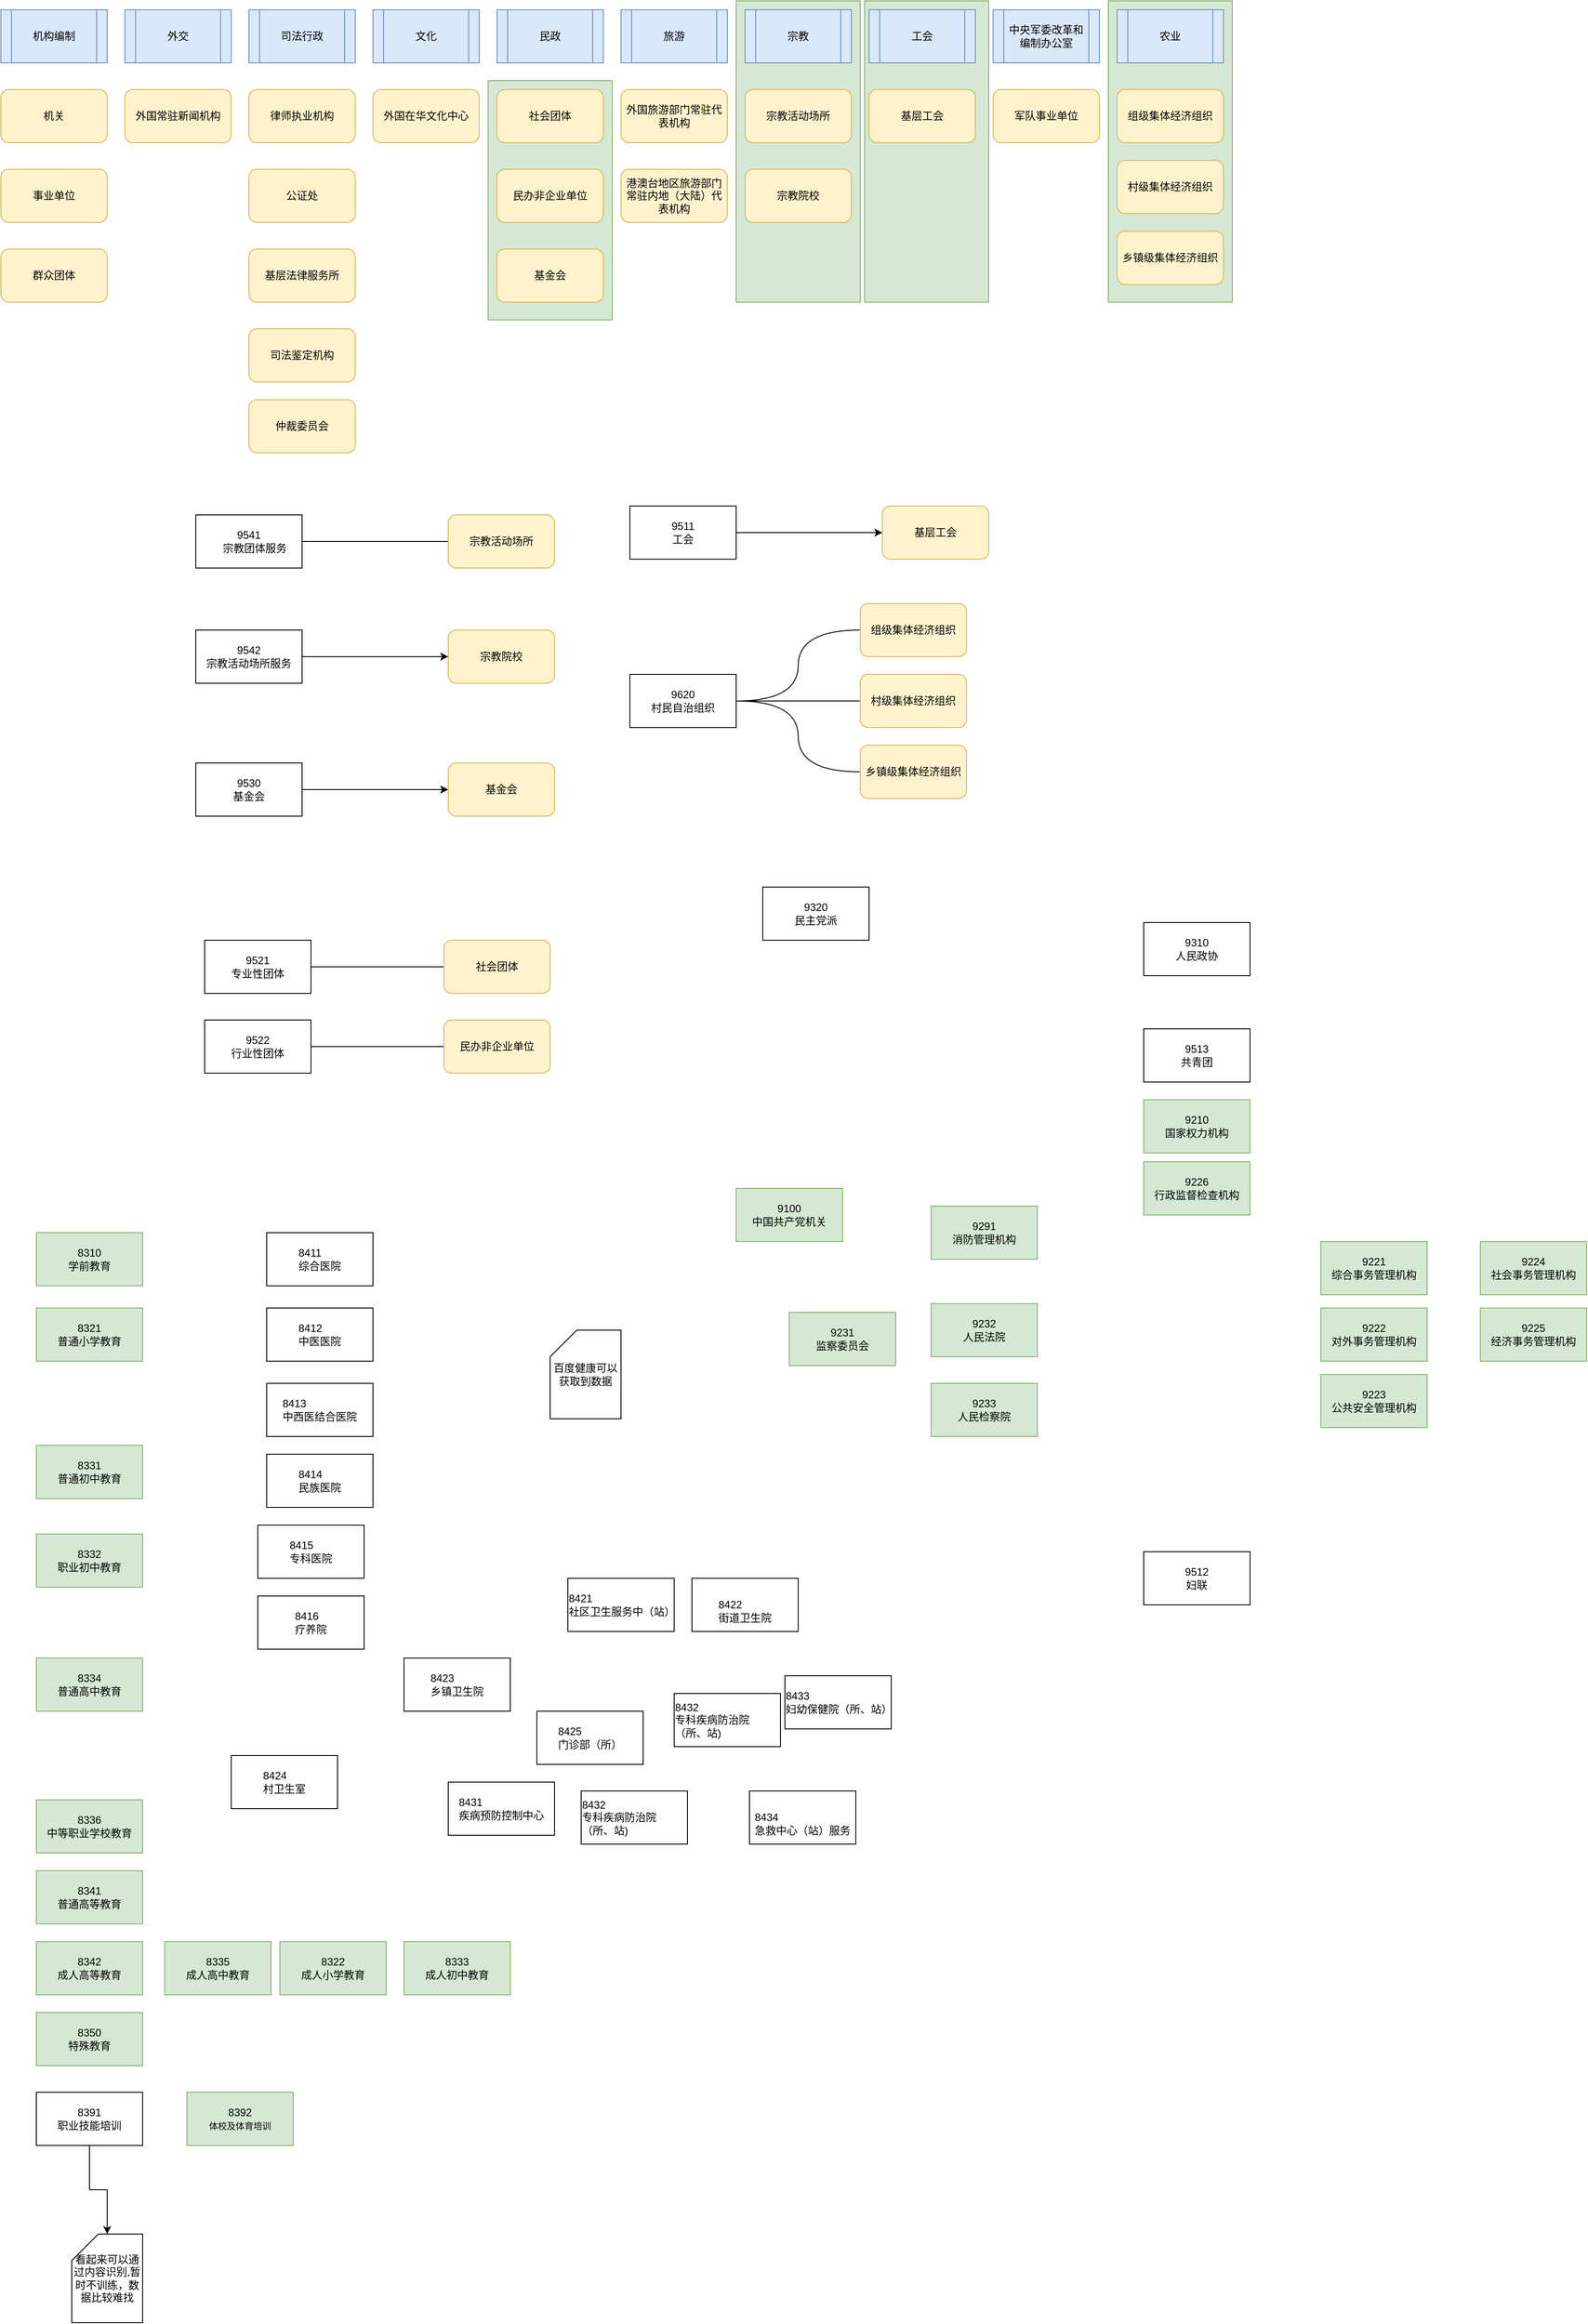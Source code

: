<mxfile version="24.3.1" type="github">
  <diagram name="第 1 页" id="TCEkxnXiP60emrn67t6N">
    <mxGraphModel dx="1735" dy="1102" grid="1" gridSize="10" guides="1" tooltips="1" connect="1" arrows="1" fold="1" page="1" pageScale="1" pageWidth="1169" pageHeight="827" math="0" shadow="0">
      <root>
        <mxCell id="0" />
        <mxCell id="1" parent="0" />
        <mxCell id="sb7wllfDJqSQQXLiak6v-65" value="" style="rounded=0;whiteSpace=wrap;html=1;fillColor=#d5e8d4;strokeColor=#82b366;" parent="1" vertex="1">
          <mxGeometry x="560" y="90" width="140" height="270" as="geometry" />
        </mxCell>
        <mxCell id="sb7wllfDJqSQQXLiak6v-57" value="" style="rounded=0;whiteSpace=wrap;html=1;fillColor=#d5e8d4;strokeColor=#82b366;" parent="1" vertex="1">
          <mxGeometry x="1260" width="140" height="340" as="geometry" />
        </mxCell>
        <mxCell id="sb7wllfDJqSQQXLiak6v-47" value="" style="rounded=0;whiteSpace=wrap;html=1;fillColor=#d5e8d4;strokeColor=#82b366;" parent="1" vertex="1">
          <mxGeometry x="985" width="140" height="340" as="geometry" />
        </mxCell>
        <mxCell id="sb7wllfDJqSQQXLiak6v-41" value="" style="rounded=0;whiteSpace=wrap;html=1;fillColor=#d5e8d4;strokeColor=#82b366;" parent="1" vertex="1">
          <mxGeometry x="840" width="140" height="340" as="geometry" />
        </mxCell>
        <mxCell id="sb7wllfDJqSQQXLiak6v-42" style="edgeStyle=orthogonalEdgeStyle;rounded=0;orthogonalLoop=1;jettySize=auto;html=1;exitX=1;exitY=0.5;exitDx=0;exitDy=0;endArrow=none;endFill=0;" parent="1" source="sb7wllfDJqSQQXLiak6v-3" target="sb7wllfDJqSQQXLiak6v-5" edge="1">
          <mxGeometry relative="1" as="geometry" />
        </mxCell>
        <mxCell id="sb7wllfDJqSQQXLiak6v-3" value="&lt;div&gt;&lt;br&gt;&lt;/div&gt;&lt;div&gt;9541&lt;/div&gt;&lt;div&gt;&amp;nbsp; &amp;nbsp; 宗教团体服务&lt;/div&gt;&lt;div&gt;&lt;br&gt;&lt;/div&gt;" style="rounded=0;whiteSpace=wrap;html=1;" parent="1" vertex="1">
          <mxGeometry x="230" y="580" width="120" height="60" as="geometry" />
        </mxCell>
        <mxCell id="sb7wllfDJqSQQXLiak6v-43" style="edgeStyle=orthogonalEdgeStyle;rounded=0;orthogonalLoop=1;jettySize=auto;html=1;exitX=1;exitY=0.5;exitDx=0;exitDy=0;" parent="1" source="sb7wllfDJqSQQXLiak6v-4" target="sb7wllfDJqSQQXLiak6v-6" edge="1">
          <mxGeometry relative="1" as="geometry" />
        </mxCell>
        <mxCell id="sb7wllfDJqSQQXLiak6v-4" value="&lt;div&gt;9542&lt;/div&gt;宗教活动场所服务" style="rounded=0;whiteSpace=wrap;html=1;" parent="1" vertex="1">
          <mxGeometry x="230" y="710" width="120" height="60" as="geometry" />
        </mxCell>
        <mxCell id="sb7wllfDJqSQQXLiak6v-5" value="宗教活动场所" style="rounded=1;whiteSpace=wrap;html=1;fillColor=#fff2cc;strokeColor=#d6b656;" parent="1" vertex="1">
          <mxGeometry x="515" y="580" width="120" height="60" as="geometry" />
        </mxCell>
        <mxCell id="sb7wllfDJqSQQXLiak6v-6" value="宗教院校" style="rounded=1;whiteSpace=wrap;html=1;fillColor=#fff2cc;strokeColor=#d6b656;" parent="1" vertex="1">
          <mxGeometry x="515" y="710" width="120" height="60" as="geometry" />
        </mxCell>
        <mxCell id="sb7wllfDJqSQQXLiak6v-7" value="机构编制" style="shape=process;whiteSpace=wrap;html=1;backgroundOutline=1;fillColor=#dae8fc;strokeColor=#6c8ebf;" parent="1" vertex="1">
          <mxGeometry x="10" y="10" width="120" height="60" as="geometry" />
        </mxCell>
        <mxCell id="sb7wllfDJqSQQXLiak6v-8" value="机关" style="rounded=1;whiteSpace=wrap;html=1;fillColor=#fff2cc;strokeColor=#d6b656;" parent="1" vertex="1">
          <mxGeometry x="10" y="100" width="120" height="60" as="geometry" />
        </mxCell>
        <mxCell id="sb7wllfDJqSQQXLiak6v-9" value="事业单位" style="rounded=1;whiteSpace=wrap;html=1;fillColor=#fff2cc;strokeColor=#d6b656;" parent="1" vertex="1">
          <mxGeometry x="10" y="190" width="120" height="60" as="geometry" />
        </mxCell>
        <mxCell id="sb7wllfDJqSQQXLiak6v-10" value="群众团体" style="rounded=1;whiteSpace=wrap;html=1;fillColor=#fff2cc;strokeColor=#d6b656;" parent="1" vertex="1">
          <mxGeometry x="10" y="280" width="120" height="60" as="geometry" />
        </mxCell>
        <mxCell id="sb7wllfDJqSQQXLiak6v-12" value="外交" style="shape=process;whiteSpace=wrap;html=1;backgroundOutline=1;fillColor=#dae8fc;strokeColor=#6c8ebf;" parent="1" vertex="1">
          <mxGeometry x="150" y="10" width="120" height="60" as="geometry" />
        </mxCell>
        <mxCell id="sb7wllfDJqSQQXLiak6v-13" value="外国常驻新闻机构" style="rounded=1;whiteSpace=wrap;html=1;fillColor=#fff2cc;strokeColor=#d6b656;" parent="1" vertex="1">
          <mxGeometry x="150" y="100" width="120" height="60" as="geometry" />
        </mxCell>
        <mxCell id="sb7wllfDJqSQQXLiak6v-14" value="司法行政" style="shape=process;whiteSpace=wrap;html=1;backgroundOutline=1;fillColor=#dae8fc;strokeColor=#6c8ebf;" parent="1" vertex="1">
          <mxGeometry x="290" y="10" width="120" height="60" as="geometry" />
        </mxCell>
        <mxCell id="sb7wllfDJqSQQXLiak6v-15" value="律师执业机构" style="rounded=1;whiteSpace=wrap;html=1;fillColor=#fff2cc;strokeColor=#d6b656;" parent="1" vertex="1">
          <mxGeometry x="290" y="100" width="120" height="60" as="geometry" />
        </mxCell>
        <mxCell id="sb7wllfDJqSQQXLiak6v-16" value="公证处" style="rounded=1;whiteSpace=wrap;html=1;fillColor=#fff2cc;strokeColor=#d6b656;" parent="1" vertex="1">
          <mxGeometry x="290" y="190" width="120" height="60" as="geometry" />
        </mxCell>
        <mxCell id="sb7wllfDJqSQQXLiak6v-17" value="基层法律服务所" style="rounded=1;whiteSpace=wrap;html=1;fillColor=#fff2cc;strokeColor=#d6b656;" parent="1" vertex="1">
          <mxGeometry x="290" y="280" width="120" height="60" as="geometry" />
        </mxCell>
        <mxCell id="sb7wllfDJqSQQXLiak6v-18" value="司法鉴定机构" style="rounded=1;whiteSpace=wrap;html=1;fillColor=#fff2cc;strokeColor=#d6b656;" parent="1" vertex="1">
          <mxGeometry x="290" y="370" width="120" height="60" as="geometry" />
        </mxCell>
        <mxCell id="sb7wllfDJqSQQXLiak6v-19" value="仲裁委员会" style="rounded=1;whiteSpace=wrap;html=1;fillColor=#fff2cc;strokeColor=#d6b656;" parent="1" vertex="1">
          <mxGeometry x="290" y="450" width="120" height="60" as="geometry" />
        </mxCell>
        <mxCell id="sb7wllfDJqSQQXLiak6v-20" value="文化" style="shape=process;whiteSpace=wrap;html=1;backgroundOutline=1;fillColor=#dae8fc;strokeColor=#6c8ebf;" parent="1" vertex="1">
          <mxGeometry x="430" y="10" width="120" height="60" as="geometry" />
        </mxCell>
        <mxCell id="sb7wllfDJqSQQXLiak6v-22" value="外国在华文化中心" style="rounded=1;whiteSpace=wrap;html=1;fillColor=#fff2cc;strokeColor=#d6b656;" parent="1" vertex="1">
          <mxGeometry x="430" y="100" width="120" height="60" as="geometry" />
        </mxCell>
        <mxCell id="sb7wllfDJqSQQXLiak6v-23" value="民政" style="shape=process;whiteSpace=wrap;html=1;backgroundOutline=1;fillColor=#dae8fc;strokeColor=#6c8ebf;" parent="1" vertex="1">
          <mxGeometry x="570" y="10" width="120" height="60" as="geometry" />
        </mxCell>
        <mxCell id="sb7wllfDJqSQQXLiak6v-24" value="旅游" style="shape=process;whiteSpace=wrap;html=1;backgroundOutline=1;fillColor=#dae8fc;strokeColor=#6c8ebf;" parent="1" vertex="1">
          <mxGeometry x="710" y="10" width="120" height="60" as="geometry" />
        </mxCell>
        <mxCell id="sb7wllfDJqSQQXLiak6v-25" value="宗教" style="shape=process;whiteSpace=wrap;html=1;backgroundOutline=1;fillColor=#dae8fc;strokeColor=#6c8ebf;" parent="1" vertex="1">
          <mxGeometry x="850" y="10" width="120" height="60" as="geometry" />
        </mxCell>
        <mxCell id="sb7wllfDJqSQQXLiak6v-26" value="工会" style="shape=process;whiteSpace=wrap;html=1;backgroundOutline=1;fillColor=#dae8fc;strokeColor=#6c8ebf;" parent="1" vertex="1">
          <mxGeometry x="990" y="10" width="120" height="60" as="geometry" />
        </mxCell>
        <mxCell id="sb7wllfDJqSQQXLiak6v-27" value="中央军委改革和编制办公室" style="shape=process;whiteSpace=wrap;html=1;backgroundOutline=1;fillColor=#dae8fc;strokeColor=#6c8ebf;" parent="1" vertex="1">
          <mxGeometry x="1130" y="10" width="120" height="60" as="geometry" />
        </mxCell>
        <mxCell id="sb7wllfDJqSQQXLiak6v-28" value="农业" style="shape=process;whiteSpace=wrap;html=1;backgroundOutline=1;fillColor=#dae8fc;strokeColor=#6c8ebf;" parent="1" vertex="1">
          <mxGeometry x="1270" y="10" width="120" height="60" as="geometry" />
        </mxCell>
        <mxCell id="sb7wllfDJqSQQXLiak6v-29" value="社会团体" style="rounded=1;whiteSpace=wrap;html=1;fillColor=#fff2cc;strokeColor=#d6b656;" parent="1" vertex="1">
          <mxGeometry x="570" y="100" width="120" height="60" as="geometry" />
        </mxCell>
        <mxCell id="sb7wllfDJqSQQXLiak6v-30" value="民办非企业单位" style="rounded=1;whiteSpace=wrap;html=1;fillColor=#fff2cc;strokeColor=#d6b656;" parent="1" vertex="1">
          <mxGeometry x="570" y="190" width="120" height="60" as="geometry" />
        </mxCell>
        <mxCell id="sb7wllfDJqSQQXLiak6v-31" value="基金会" style="rounded=1;whiteSpace=wrap;html=1;fillColor=#fff2cc;strokeColor=#d6b656;" parent="1" vertex="1">
          <mxGeometry x="570" y="280" width="120" height="60" as="geometry" />
        </mxCell>
        <mxCell id="sb7wllfDJqSQQXLiak6v-32" value="外国旅游部门常驻代表机构" style="rounded=1;whiteSpace=wrap;html=1;fillColor=#fff2cc;strokeColor=#d6b656;" parent="1" vertex="1">
          <mxGeometry x="710" y="100" width="120" height="60" as="geometry" />
        </mxCell>
        <mxCell id="sb7wllfDJqSQQXLiak6v-33" value="港澳台地区旅游部门常驻内地（大陆）代表机构" style="rounded=1;whiteSpace=wrap;html=1;fillColor=#fff2cc;strokeColor=#d6b656;" parent="1" vertex="1">
          <mxGeometry x="710" y="190" width="120" height="60" as="geometry" />
        </mxCell>
        <mxCell id="sb7wllfDJqSQQXLiak6v-34" value="宗教活动场所" style="rounded=1;whiteSpace=wrap;html=1;fillColor=#fff2cc;strokeColor=#d6b656;" parent="1" vertex="1">
          <mxGeometry x="850" y="100" width="120" height="60" as="geometry" />
        </mxCell>
        <mxCell id="sb7wllfDJqSQQXLiak6v-35" value="宗教院校" style="rounded=1;whiteSpace=wrap;html=1;fillColor=#fff2cc;strokeColor=#d6b656;" parent="1" vertex="1">
          <mxGeometry x="850" y="190" width="120" height="60" as="geometry" />
        </mxCell>
        <mxCell id="sb7wllfDJqSQQXLiak6v-36" value="基层工会" style="rounded=1;whiteSpace=wrap;html=1;fillColor=#fff2cc;strokeColor=#d6b656;" parent="1" vertex="1">
          <mxGeometry x="990" y="100" width="120" height="60" as="geometry" />
        </mxCell>
        <mxCell id="sb7wllfDJqSQQXLiak6v-37" value="军队事业单位" style="rounded=1;whiteSpace=wrap;html=1;fillColor=#fff2cc;strokeColor=#d6b656;" parent="1" vertex="1">
          <mxGeometry x="1130" y="100" width="120" height="60" as="geometry" />
        </mxCell>
        <mxCell id="sb7wllfDJqSQQXLiak6v-38" value="组级集体经济组织" style="rounded=1;whiteSpace=wrap;html=1;fillColor=#fff2cc;strokeColor=#d6b656;" parent="1" vertex="1">
          <mxGeometry x="1270" y="100" width="120" height="60" as="geometry" />
        </mxCell>
        <mxCell id="sb7wllfDJqSQQXLiak6v-39" value="村级集体经济组织" style="rounded=1;whiteSpace=wrap;html=1;fillColor=#fff2cc;strokeColor=#d6b656;" parent="1" vertex="1">
          <mxGeometry x="1270" y="180" width="120" height="60" as="geometry" />
        </mxCell>
        <mxCell id="sb7wllfDJqSQQXLiak6v-40" value="乡镇级集体经济组织" style="rounded=1;whiteSpace=wrap;html=1;fillColor=#fff2cc;strokeColor=#d6b656;" parent="1" vertex="1">
          <mxGeometry x="1270" y="260" width="120" height="60" as="geometry" />
        </mxCell>
        <mxCell id="sb7wllfDJqSQQXLiak6v-44" style="edgeStyle=orthogonalEdgeStyle;rounded=0;orthogonalLoop=1;jettySize=auto;html=1;exitX=1;exitY=0.5;exitDx=0;exitDy=0;" parent="1" source="sb7wllfDJqSQQXLiak6v-45" target="sb7wllfDJqSQQXLiak6v-46" edge="1">
          <mxGeometry relative="1" as="geometry" />
        </mxCell>
        <mxCell id="sb7wllfDJqSQQXLiak6v-45" value="9511&lt;div&gt;&lt;/div&gt;&lt;div&gt;工会&lt;br&gt;&lt;/div&gt;" style="rounded=0;whiteSpace=wrap;html=1;" parent="1" vertex="1">
          <mxGeometry x="720" y="570" width="120" height="60" as="geometry" />
        </mxCell>
        <mxCell id="sb7wllfDJqSQQXLiak6v-46" value="基层工会" style="rounded=1;whiteSpace=wrap;html=1;fillColor=#fff2cc;strokeColor=#d6b656;" parent="1" vertex="1">
          <mxGeometry x="1005" y="570" width="120" height="60" as="geometry" />
        </mxCell>
        <mxCell id="sb7wllfDJqSQQXLiak6v-54" style="edgeStyle=orthogonalEdgeStyle;rounded=0;orthogonalLoop=1;jettySize=auto;html=1;exitX=1;exitY=0.5;exitDx=0;exitDy=0;entryX=0;entryY=0.5;entryDx=0;entryDy=0;curved=1;endArrow=none;endFill=0;" parent="1" source="sb7wllfDJqSQQXLiak6v-49" target="sb7wllfDJqSQQXLiak6v-51" edge="1">
          <mxGeometry relative="1" as="geometry" />
        </mxCell>
        <mxCell id="sb7wllfDJqSQQXLiak6v-55" style="edgeStyle=orthogonalEdgeStyle;rounded=0;orthogonalLoop=1;jettySize=auto;html=1;exitX=1;exitY=0.5;exitDx=0;exitDy=0;curved=1;endArrow=none;endFill=0;" parent="1" source="sb7wllfDJqSQQXLiak6v-49" target="sb7wllfDJqSQQXLiak6v-52" edge="1">
          <mxGeometry relative="1" as="geometry" />
        </mxCell>
        <mxCell id="sb7wllfDJqSQQXLiak6v-56" style="edgeStyle=orthogonalEdgeStyle;rounded=0;orthogonalLoop=1;jettySize=auto;html=1;exitX=1;exitY=0.5;exitDx=0;exitDy=0;entryX=0;entryY=0.5;entryDx=0;entryDy=0;curved=1;endArrow=none;endFill=0;" parent="1" source="sb7wllfDJqSQQXLiak6v-49" target="sb7wllfDJqSQQXLiak6v-53" edge="1">
          <mxGeometry relative="1" as="geometry" />
        </mxCell>
        <mxCell id="sb7wllfDJqSQQXLiak6v-49" value="&lt;div&gt;9620&lt;br&gt;村民自治组织&lt;br&gt;&lt;/div&gt;" style="rounded=0;whiteSpace=wrap;html=1;" parent="1" vertex="1">
          <mxGeometry x="720" y="760" width="120" height="60" as="geometry" />
        </mxCell>
        <mxCell id="sb7wllfDJqSQQXLiak6v-51" value="组级集体经济组织" style="rounded=1;whiteSpace=wrap;html=1;fillColor=#fff2cc;strokeColor=#d6b656;" parent="1" vertex="1">
          <mxGeometry x="980" y="680" width="120" height="60" as="geometry" />
        </mxCell>
        <mxCell id="sb7wllfDJqSQQXLiak6v-52" value="村级集体经济组织" style="rounded=1;whiteSpace=wrap;html=1;fillColor=#fff2cc;strokeColor=#d6b656;" parent="1" vertex="1">
          <mxGeometry x="980" y="760" width="120" height="60" as="geometry" />
        </mxCell>
        <mxCell id="sb7wllfDJqSQQXLiak6v-53" value="乡镇级集体经济组织" style="rounded=1;whiteSpace=wrap;html=1;fillColor=#fff2cc;strokeColor=#d6b656;" parent="1" vertex="1">
          <mxGeometry x="980" y="840" width="120" height="60" as="geometry" />
        </mxCell>
        <mxCell id="sb7wllfDJqSQQXLiak6v-58" style="edgeStyle=orthogonalEdgeStyle;rounded=0;orthogonalLoop=1;jettySize=auto;html=1;exitX=1;exitY=0.5;exitDx=0;exitDy=0;" parent="1" source="sb7wllfDJqSQQXLiak6v-59" target="sb7wllfDJqSQQXLiak6v-60" edge="1">
          <mxGeometry relative="1" as="geometry" />
        </mxCell>
        <mxCell id="sb7wllfDJqSQQXLiak6v-59" value="9530&lt;br&gt;基金会&lt;br&gt;&lt;div&gt;&lt;/div&gt;" style="rounded=0;whiteSpace=wrap;html=1;" parent="1" vertex="1">
          <mxGeometry x="230" y="860" width="120" height="60" as="geometry" />
        </mxCell>
        <mxCell id="sb7wllfDJqSQQXLiak6v-60" value="基金会" style="rounded=1;whiteSpace=wrap;html=1;fillColor=#fff2cc;strokeColor=#d6b656;" parent="1" vertex="1">
          <mxGeometry x="515" y="860" width="120" height="60" as="geometry" />
        </mxCell>
        <mxCell id="sb7wllfDJqSQQXLiak6v-62" style="edgeStyle=orthogonalEdgeStyle;rounded=0;orthogonalLoop=1;jettySize=auto;html=1;exitX=1;exitY=0.5;exitDx=0;exitDy=0;endArrow=none;endFill=0;" parent="1" source="sb7wllfDJqSQQXLiak6v-63" edge="1">
          <mxGeometry relative="1" as="geometry">
            <mxPoint x="530" y="1090" as="targetPoint" />
          </mxGeometry>
        </mxCell>
        <mxCell id="sb7wllfDJqSQQXLiak6v-63" value="&lt;div&gt;&lt;span style=&quot;background-color: initial;&quot;&gt;9521&lt;/span&gt;&lt;br&gt;&lt;/div&gt;&lt;div&gt;&lt;span style=&quot;background-color: initial;&quot;&gt;专业性团体&lt;/span&gt;&lt;/div&gt;&lt;div&gt;&lt;/div&gt;" style="rounded=0;whiteSpace=wrap;html=1;" parent="1" vertex="1">
          <mxGeometry x="240" y="1060" width="120" height="60" as="geometry" />
        </mxCell>
        <mxCell id="sb7wllfDJqSQQXLiak6v-66" value="社会团体" style="rounded=1;whiteSpace=wrap;html=1;fillColor=#fff2cc;strokeColor=#d6b656;" parent="1" vertex="1">
          <mxGeometry x="510" y="1060" width="120" height="60" as="geometry" />
        </mxCell>
        <mxCell id="sb7wllfDJqSQQXLiak6v-67" style="edgeStyle=orthogonalEdgeStyle;rounded=0;orthogonalLoop=1;jettySize=auto;html=1;exitX=1;exitY=0.5;exitDx=0;exitDy=0;endArrow=none;endFill=0;" parent="1" source="sb7wllfDJqSQQXLiak6v-68" edge="1">
          <mxGeometry relative="1" as="geometry">
            <mxPoint x="530" y="1180" as="targetPoint" />
          </mxGeometry>
        </mxCell>
        <mxCell id="sb7wllfDJqSQQXLiak6v-68" value="&lt;div&gt;9522&lt;br&gt;&lt;/div&gt;&lt;div&gt;行业性团体&lt;br&gt;&lt;/div&gt;&lt;div&gt;&lt;/div&gt;" style="rounded=0;whiteSpace=wrap;html=1;" parent="1" vertex="1">
          <mxGeometry x="240" y="1150" width="120" height="60" as="geometry" />
        </mxCell>
        <mxCell id="sb7wllfDJqSQQXLiak6v-69" value="民办非企业单位" style="rounded=1;whiteSpace=wrap;html=1;fillColor=#fff2cc;strokeColor=#d6b656;" parent="1" vertex="1">
          <mxGeometry x="510" y="1150" width="120" height="60" as="geometry" />
        </mxCell>
        <mxCell id="sb7wllfDJqSQQXLiak6v-71" value="&lt;div&gt;9224&lt;br&gt;社会事务管理机构&lt;/div&gt;&lt;div&gt;&lt;/div&gt;" style="rounded=0;whiteSpace=wrap;html=1;fillColor=#d5e8d4;strokeColor=#82b366;" parent="1" vertex="1">
          <mxGeometry x="1680" y="1400" width="120" height="60" as="geometry" />
        </mxCell>
        <mxCell id="lLhoDnpnd0AAx_HwMcki-2" value="&lt;div&gt;&lt;span style=&quot;text-align: left;&quot;&gt;8310&lt;br&gt;&lt;/span&gt;&lt;span style=&quot;text-align: left;&quot;&gt;学前教育&lt;/span&gt;&lt;br&gt;&lt;/div&gt;&lt;div&gt;&lt;/div&gt;" style="rounded=0;whiteSpace=wrap;html=1;fillColor=#d5e8d4;strokeColor=#82b366;" vertex="1" parent="1">
          <mxGeometry x="50" y="1390" width="120" height="60" as="geometry" />
        </mxCell>
        <mxCell id="lLhoDnpnd0AAx_HwMcki-3" value="&lt;div&gt;&lt;span style=&quot;text-align: left;&quot;&gt;8321&lt;br&gt;&lt;/span&gt;&lt;span style=&quot;text-align: left;&quot;&gt;普通小学教育&lt;/span&gt;&lt;br&gt;&lt;/div&gt;&lt;div&gt;&lt;/div&gt;" style="rounded=0;whiteSpace=wrap;html=1;fillColor=#d5e8d4;strokeColor=#82b366;" vertex="1" parent="1">
          <mxGeometry x="50" y="1475" width="120" height="60" as="geometry" />
        </mxCell>
        <mxCell id="lLhoDnpnd0AAx_HwMcki-4" value="&lt;div&gt;&lt;span style=&quot;text-align: left;&quot;&gt;8322&lt;br&gt;&lt;/span&gt;&lt;span style=&quot;text-align: left;&quot;&gt;成人小学教育&lt;/span&gt;&lt;br&gt;&lt;/div&gt;&lt;div&gt;&lt;/div&gt;" style="rounded=0;whiteSpace=wrap;html=1;fillColor=#d5e8d4;strokeColor=#82b366;" vertex="1" parent="1">
          <mxGeometry x="325" y="2190" width="120" height="60" as="geometry" />
        </mxCell>
        <mxCell id="lLhoDnpnd0AAx_HwMcki-5" value="&lt;div&gt;&lt;span style=&quot;text-align: left;&quot;&gt;8331&lt;/span&gt;&lt;span style=&quot;text-align: left;&quot;&gt;&lt;br&gt;&lt;/span&gt;&lt;span style=&quot;text-align: left;&quot;&gt;普通初中教育&lt;/span&gt;&lt;br&gt;&lt;/div&gt;&lt;div&gt;&lt;/div&gt;" style="rounded=0;whiteSpace=wrap;html=1;fillColor=#d5e8d4;strokeColor=#82b366;" vertex="1" parent="1">
          <mxGeometry x="50" y="1630" width="120" height="60" as="geometry" />
        </mxCell>
        <mxCell id="lLhoDnpnd0AAx_HwMcki-6" value="&lt;div&gt;&lt;span style=&quot;text-align: left;&quot;&gt;8332&lt;br&gt;&lt;/span&gt;&lt;span style=&quot;text-align: left;&quot;&gt;职业初中教育&lt;/span&gt;&lt;br&gt;&lt;/div&gt;&lt;div&gt;&lt;/div&gt;" style="rounded=0;whiteSpace=wrap;html=1;fillColor=#d5e8d4;strokeColor=#82b366;" vertex="1" parent="1">
          <mxGeometry x="50" y="1730" width="120" height="60" as="geometry" />
        </mxCell>
        <mxCell id="lLhoDnpnd0AAx_HwMcki-7" value="&lt;div&gt;&lt;span style=&quot;text-align: left;&quot;&gt;8333&lt;br&gt;&lt;/span&gt;&lt;span style=&quot;text-align: left;&quot;&gt;成人初中教育&lt;/span&gt;&lt;br&gt;&lt;/div&gt;&lt;div&gt;&lt;/div&gt;" style="rounded=0;whiteSpace=wrap;html=1;fillColor=#d5e8d4;strokeColor=#82b366;" vertex="1" parent="1">
          <mxGeometry x="465" y="2190" width="120" height="60" as="geometry" />
        </mxCell>
        <mxCell id="lLhoDnpnd0AAx_HwMcki-8" value="&lt;div&gt;&lt;span style=&quot;text-align: left;&quot;&gt;8334&lt;br&gt;&lt;/span&gt;&lt;span style=&quot;text-align: left;&quot;&gt;普通高中教育&lt;/span&gt;&lt;br&gt;&lt;/div&gt;&lt;div&gt;&lt;/div&gt;" style="rounded=0;whiteSpace=wrap;html=1;fillColor=#d5e8d4;strokeColor=#82b366;" vertex="1" parent="1">
          <mxGeometry x="50" y="1870" width="120" height="60" as="geometry" />
        </mxCell>
        <mxCell id="lLhoDnpnd0AAx_HwMcki-9" value="&lt;div&gt;&lt;span style=&quot;text-align: left;&quot;&gt;8335&lt;br&gt;&lt;/span&gt;&lt;span style=&quot;text-align: left;&quot;&gt;成人高中教育&lt;/span&gt;&lt;br&gt;&lt;/div&gt;&lt;div&gt;&lt;/div&gt;" style="rounded=0;whiteSpace=wrap;html=1;fillColor=#d5e8d4;strokeColor=#82b366;" vertex="1" parent="1">
          <mxGeometry x="195" y="2190" width="120" height="60" as="geometry" />
        </mxCell>
        <mxCell id="lLhoDnpnd0AAx_HwMcki-10" value="&lt;div&gt;&lt;span style=&quot;text-align: left;&quot;&gt;8336&lt;br&gt;&lt;/span&gt;&lt;span style=&quot;text-align: left;&quot;&gt;中等职业学校教育&lt;/span&gt;&lt;br&gt;&lt;/div&gt;&lt;div&gt;&lt;/div&gt;" style="rounded=0;whiteSpace=wrap;html=1;fillColor=#d5e8d4;strokeColor=#82b366;" vertex="1" parent="1">
          <mxGeometry x="50" y="2030" width="120" height="60" as="geometry" />
        </mxCell>
        <mxCell id="lLhoDnpnd0AAx_HwMcki-11" value="&lt;div&gt;&lt;span style=&quot;text-align: left;&quot;&gt;8341&lt;br&gt;&lt;/span&gt;&lt;span style=&quot;text-align: left;&quot;&gt;普通高等教育&lt;/span&gt;&lt;br&gt;&lt;/div&gt;&lt;div&gt;&lt;/div&gt;" style="rounded=0;whiteSpace=wrap;html=1;fillColor=#d5e8d4;strokeColor=#82b366;" vertex="1" parent="1">
          <mxGeometry x="50" y="2110" width="120" height="60" as="geometry" />
        </mxCell>
        <mxCell id="lLhoDnpnd0AAx_HwMcki-12" value="&lt;div&gt;&lt;span style=&quot;text-align: left;&quot;&gt;8342&lt;br&gt;&lt;/span&gt;&lt;span style=&quot;text-align: left;&quot;&gt;成人高等教育&lt;/span&gt;&lt;br&gt;&lt;/div&gt;&lt;div&gt;&lt;/div&gt;" style="rounded=0;whiteSpace=wrap;html=1;fillColor=#d5e8d4;strokeColor=#82b366;" vertex="1" parent="1">
          <mxGeometry x="50" y="2190" width="120" height="60" as="geometry" />
        </mxCell>
        <mxCell id="lLhoDnpnd0AAx_HwMcki-13" value="&lt;div&gt;&lt;span style=&quot;text-align: left; background-color: initial;&quot;&gt;8350&lt;br&gt;&lt;div style=&quot;text-align: left;&quot;&gt;特殊教育&lt;br&gt;&lt;/div&gt;&lt;/span&gt;&lt;/div&gt;&lt;div&gt;&lt;/div&gt;" style="rounded=0;whiteSpace=wrap;html=1;fillColor=#d5e8d4;strokeColor=#82b366;" vertex="1" parent="1">
          <mxGeometry x="50" y="2270" width="120" height="60" as="geometry" />
        </mxCell>
        <mxCell id="lLhoDnpnd0AAx_HwMcki-14" value="&lt;div&gt;&lt;span style=&quot;text-align: left;&quot;&gt;8391&lt;br&gt;&lt;/span&gt;&lt;span style=&quot;text-align: left;&quot;&gt;职业技能培训&lt;/span&gt;&lt;br&gt;&lt;/div&gt;&lt;div&gt;&lt;/div&gt;" style="rounded=0;whiteSpace=wrap;html=1;" vertex="1" parent="1">
          <mxGeometry x="50" y="2360" width="120" height="60" as="geometry" />
        </mxCell>
        <mxCell id="lLhoDnpnd0AAx_HwMcki-15" value="&lt;div&gt;&lt;div style=&quot;text-align: left;&quot;&gt;8411&lt;/div&gt;&lt;div style=&quot;text-align: left;&quot;&gt;&lt;span style=&quot;background-color: initial;&quot;&gt;综合医院&lt;/span&gt;&lt;/div&gt;&lt;/div&gt;&lt;div&gt;&lt;/div&gt;" style="rounded=0;whiteSpace=wrap;html=1;" vertex="1" parent="1">
          <mxGeometry x="310" y="1390" width="120" height="60" as="geometry" />
        </mxCell>
        <mxCell id="lLhoDnpnd0AAx_HwMcki-16" value="&lt;div&gt;&lt;div style=&quot;text-align: left;&quot;&gt;&lt;div&gt;8412&lt;/div&gt;&lt;div&gt;中医医院&lt;/div&gt;&lt;/div&gt;&lt;/div&gt;&lt;div&gt;&lt;/div&gt;" style="rounded=0;whiteSpace=wrap;html=1;" vertex="1" parent="1">
          <mxGeometry x="310" y="1475" width="120" height="60" as="geometry" />
        </mxCell>
        <mxCell id="lLhoDnpnd0AAx_HwMcki-25" value="&lt;div&gt;&lt;div style=&quot;text-align: left;&quot;&gt;&lt;div&gt;8416&lt;/div&gt;&lt;div&gt;疗养院&lt;/div&gt;&lt;/div&gt;&lt;/div&gt;&lt;div&gt;&lt;/div&gt;" style="rounded=0;whiteSpace=wrap;html=1;" vertex="1" parent="1">
          <mxGeometry x="300" y="1800" width="120" height="60" as="geometry" />
        </mxCell>
        <mxCell id="lLhoDnpnd0AAx_HwMcki-26" value="&lt;div&gt;&lt;div style=&quot;text-align: left;&quot;&gt;&lt;div&gt;8425&lt;/div&gt;&lt;div&gt;门诊部（所）&lt;/div&gt;&lt;/div&gt;&lt;/div&gt;&lt;div&gt;&lt;/div&gt;" style="rounded=0;whiteSpace=wrap;html=1;" vertex="1" parent="1">
          <mxGeometry x="615" y="1930" width="120" height="60" as="geometry" />
        </mxCell>
        <mxCell id="lLhoDnpnd0AAx_HwMcki-27" value="&lt;div&gt;&lt;div style=&quot;text-align: left;&quot;&gt;&lt;div&gt;8421&lt;/div&gt;&lt;div&gt;社区卫生服务中（站）&lt;/div&gt;&lt;/div&gt;&lt;/div&gt;&lt;div&gt;&lt;/div&gt;" style="rounded=0;whiteSpace=wrap;html=1;" vertex="1" parent="1">
          <mxGeometry x="650" y="1780" width="120" height="60" as="geometry" />
        </mxCell>
        <mxCell id="lLhoDnpnd0AAx_HwMcki-29" value="&lt;div&gt;&lt;div style=&quot;text-align: left;&quot;&gt;&lt;div&gt;8415&lt;/div&gt;&lt;div&gt;专科医院&lt;/div&gt;&lt;/div&gt;&lt;/div&gt;&lt;div&gt;&lt;/div&gt;" style="rounded=0;whiteSpace=wrap;html=1;" vertex="1" parent="1">
          <mxGeometry x="300" y="1720" width="120" height="60" as="geometry" />
        </mxCell>
        <mxCell id="lLhoDnpnd0AAx_HwMcki-30" value="&lt;div&gt;&lt;div style=&quot;text-align: left;&quot;&gt;&lt;div&gt;8424&lt;/div&gt;&lt;div&gt;村卫生室&lt;/div&gt;&lt;/div&gt;&lt;/div&gt;&lt;div&gt;&lt;/div&gt;" style="rounded=0;whiteSpace=wrap;html=1;" vertex="1" parent="1">
          <mxGeometry x="270" y="1980" width="120" height="60" as="geometry" />
        </mxCell>
        <mxCell id="lLhoDnpnd0AAx_HwMcki-31" value="&lt;div&gt;&lt;div style=&quot;text-align: left;&quot;&gt;&lt;div&gt;8423&lt;/div&gt;&lt;div&gt;乡镇卫生院&lt;/div&gt;&lt;/div&gt;&lt;/div&gt;&lt;div&gt;&lt;/div&gt;" style="rounded=0;whiteSpace=wrap;html=1;" vertex="1" parent="1">
          <mxGeometry x="465" y="1870" width="120" height="60" as="geometry" />
        </mxCell>
        <mxCell id="lLhoDnpnd0AAx_HwMcki-32" value="&lt;div&gt;&lt;div style=&quot;text-align: left;&quot;&gt;&lt;div&gt;8413&lt;/div&gt;&lt;div&gt;中西医结合医院&lt;/div&gt;&lt;/div&gt;&lt;/div&gt;&lt;div&gt;&lt;/div&gt;" style="rounded=0;whiteSpace=wrap;html=1;" vertex="1" parent="1">
          <mxGeometry x="310" y="1560" width="120" height="60" as="geometry" />
        </mxCell>
        <mxCell id="lLhoDnpnd0AAx_HwMcki-33" value="&lt;div&gt;&lt;div style=&quot;text-align: left;&quot;&gt;&lt;div&gt;8414&lt;/div&gt;&lt;div&gt;民族医院&lt;/div&gt;&lt;/div&gt;&lt;/div&gt;&lt;div&gt;&lt;/div&gt;" style="rounded=0;whiteSpace=wrap;html=1;" vertex="1" parent="1">
          <mxGeometry x="310" y="1640" width="120" height="60" as="geometry" />
        </mxCell>
        <mxCell id="lLhoDnpnd0AAx_HwMcki-34" value="&lt;div&gt;&lt;div style=&quot;text-align: left;&quot;&gt;&lt;div&gt;&lt;br&gt;&lt;/div&gt;&lt;div&gt;8422&lt;/div&gt;&lt;div&gt;街道卫生院&lt;/div&gt;&lt;/div&gt;&lt;/div&gt;&lt;div&gt;&lt;/div&gt;" style="rounded=0;whiteSpace=wrap;html=1;" vertex="1" parent="1">
          <mxGeometry x="790" y="1780" width="120" height="60" as="geometry" />
        </mxCell>
        <mxCell id="lLhoDnpnd0AAx_HwMcki-36" value="&lt;div&gt;&lt;div style=&quot;text-align: left;&quot;&gt;&lt;div&gt;8431&lt;/div&gt;&lt;div&gt;疾病预防控制中心&lt;/div&gt;&lt;/div&gt;&lt;/div&gt;&lt;div&gt;&lt;/div&gt;" style="rounded=0;whiteSpace=wrap;html=1;" vertex="1" parent="1">
          <mxGeometry x="515" y="2010" width="120" height="60" as="geometry" />
        </mxCell>
        <mxCell id="lLhoDnpnd0AAx_HwMcki-37" value="&lt;div&gt;&lt;div style=&quot;text-align: left;&quot;&gt;&lt;div&gt;8432&lt;/div&gt;&lt;div&gt;专科疾病防治院（所、站)&lt;/div&gt;&lt;/div&gt;&lt;/div&gt;&lt;div&gt;&lt;/div&gt;" style="rounded=0;whiteSpace=wrap;html=1;" vertex="1" parent="1">
          <mxGeometry x="665" y="2020" width="120" height="60" as="geometry" />
        </mxCell>
        <mxCell id="lLhoDnpnd0AAx_HwMcki-38" value="&lt;div&gt;&lt;div style=&quot;text-align: left;&quot;&gt;&lt;div&gt;8432&lt;/div&gt;&lt;div&gt;专科疾病防治院（所、站)&lt;/div&gt;&lt;/div&gt;&lt;/div&gt;&lt;div&gt;&lt;/div&gt;" style="rounded=0;whiteSpace=wrap;html=1;" vertex="1" parent="1">
          <mxGeometry x="770" y="1910" width="120" height="60" as="geometry" />
        </mxCell>
        <mxCell id="lLhoDnpnd0AAx_HwMcki-39" value="&lt;div&gt;&lt;div style=&quot;text-align: left;&quot;&gt;&lt;div&gt;&lt;br&gt;&lt;/div&gt;&lt;div&gt;8434&lt;/div&gt;&lt;div&gt;急救中心（站）服务&lt;/div&gt;&lt;/div&gt;&lt;/div&gt;&lt;div&gt;&lt;/div&gt;" style="rounded=0;whiteSpace=wrap;html=1;" vertex="1" parent="1">
          <mxGeometry x="855" y="2020" width="120" height="60" as="geometry" />
        </mxCell>
        <mxCell id="lLhoDnpnd0AAx_HwMcki-40" value="&lt;div&gt;&lt;div style=&quot;text-align: left;&quot;&gt;&lt;div&gt;8433&lt;/div&gt;&lt;div&gt;妇幼保健院（所、站）&lt;/div&gt;&lt;/div&gt;&lt;/div&gt;&lt;div&gt;&lt;/div&gt;" style="rounded=0;whiteSpace=wrap;html=1;" vertex="1" parent="1">
          <mxGeometry x="895" y="1890" width="120" height="60" as="geometry" />
        </mxCell>
        <mxCell id="lLhoDnpnd0AAx_HwMcki-41" value="&lt;div&gt;&lt;div&gt;9226&lt;/div&gt;&lt;div&gt;行政监督检查机构&lt;/div&gt;&lt;/div&gt;" style="rounded=0;whiteSpace=wrap;html=1;fillColor=#d5e8d4;strokeColor=#82b366;" vertex="1" parent="1">
          <mxGeometry x="1300" y="1310" width="120" height="60" as="geometry" />
        </mxCell>
        <mxCell id="lLhoDnpnd0AAx_HwMcki-42" value="&lt;div&gt;&lt;div&gt;9512&lt;/div&gt;&lt;div&gt;妇联&lt;/div&gt;&lt;/div&gt;" style="rounded=0;whiteSpace=wrap;html=1;" vertex="1" parent="1">
          <mxGeometry x="1300" y="1750" width="120" height="60" as="geometry" />
        </mxCell>
        <mxCell id="lLhoDnpnd0AAx_HwMcki-43" value="&lt;div&gt;&lt;div&gt;9210&lt;/div&gt;&lt;div&gt;国家权力机构&lt;/div&gt;&lt;/div&gt;" style="rounded=0;whiteSpace=wrap;html=1;fillColor=#d5e8d4;strokeColor=#82b366;" vertex="1" parent="1">
          <mxGeometry x="1300" y="1240" width="120" height="60" as="geometry" />
        </mxCell>
        <mxCell id="lLhoDnpnd0AAx_HwMcki-44" value="&lt;div&gt;&lt;div&gt;9513&lt;/div&gt;&lt;div&gt;共青团&lt;/div&gt;&lt;/div&gt;" style="rounded=0;whiteSpace=wrap;html=1;" vertex="1" parent="1">
          <mxGeometry x="1300" y="1160" width="120" height="60" as="geometry" />
        </mxCell>
        <mxCell id="lLhoDnpnd0AAx_HwMcki-45" value="&lt;div&gt;&lt;div&gt;9223&lt;/div&gt;&lt;div&gt;公共安全管理机构&lt;/div&gt;&lt;/div&gt;" style="rounded=0;whiteSpace=wrap;html=1;fillColor=#d5e8d4;strokeColor=#82b366;" vertex="1" parent="1">
          <mxGeometry x="1500" y="1550" width="120" height="60" as="geometry" />
        </mxCell>
        <mxCell id="lLhoDnpnd0AAx_HwMcki-46" value="&lt;div&gt;&lt;div&gt;9232&lt;/div&gt;&lt;div&gt;人民法院&lt;/div&gt;&lt;/div&gt;" style="rounded=0;whiteSpace=wrap;html=1;fillColor=#d5e8d4;strokeColor=#82b366;" vertex="1" parent="1">
          <mxGeometry x="1060" y="1470" width="120" height="60" as="geometry" />
        </mxCell>
        <mxCell id="lLhoDnpnd0AAx_HwMcki-47" value="9233&#xa;人民检察院" style="rounded=0;whiteSpace=wrap;html=1;fillColor=#d5e8d4;strokeColor=#82b366;" vertex="1" parent="1">
          <mxGeometry x="1060" y="1560" width="120" height="60" as="geometry" />
        </mxCell>
        <mxCell id="lLhoDnpnd0AAx_HwMcki-48" value="&lt;div&gt;&lt;div&gt;9310&lt;/div&gt;&lt;div&gt;人民政协&lt;/div&gt;&lt;/div&gt;" style="rounded=0;whiteSpace=wrap;html=1;" vertex="1" parent="1">
          <mxGeometry x="1300" y="1040" width="120" height="60" as="geometry" />
        </mxCell>
        <mxCell id="lLhoDnpnd0AAx_HwMcki-49" value="&lt;div&gt;&lt;div&gt;9100&lt;/div&gt;&lt;div&gt;中国共产党机关&lt;/div&gt;&lt;/div&gt;" style="rounded=0;whiteSpace=wrap;html=1;fillColor=#d5e8d4;strokeColor=#82b366;" vertex="1" parent="1">
          <mxGeometry x="840" y="1340" width="120" height="60" as="geometry" />
        </mxCell>
        <mxCell id="lLhoDnpnd0AAx_HwMcki-51" value="&lt;div&gt;&lt;div&gt;9291&lt;/div&gt;&lt;div&gt;消防管理机构&lt;/div&gt;&lt;/div&gt;" style="rounded=0;whiteSpace=wrap;html=1;fillColor=#d5e8d4;strokeColor=#82b366;" vertex="1" parent="1">
          <mxGeometry x="1060" y="1360" width="120" height="60" as="geometry" />
        </mxCell>
        <mxCell id="lLhoDnpnd0AAx_HwMcki-52" value="&lt;div&gt;&lt;div&gt;9320&lt;/div&gt;&lt;div&gt;民主党派&lt;/div&gt;&lt;/div&gt;" style="rounded=0;whiteSpace=wrap;html=1;" vertex="1" parent="1">
          <mxGeometry x="870" y="1000" width="120" height="60" as="geometry" />
        </mxCell>
        <mxCell id="lLhoDnpnd0AAx_HwMcki-53" value="&lt;div&gt;&lt;div&gt;9222&lt;/div&gt;&lt;div&gt;对外事务管理机构&lt;/div&gt;&lt;/div&gt;" style="rounded=0;whiteSpace=wrap;html=1;fillColor=#d5e8d4;strokeColor=#82b366;" vertex="1" parent="1">
          <mxGeometry x="1500" y="1475" width="120" height="60" as="geometry" />
        </mxCell>
        <mxCell id="lLhoDnpnd0AAx_HwMcki-57" value="&lt;div&gt;&lt;span style=&quot;text-align: left;&quot;&gt;8392&lt;br&gt;&lt;/span&gt;&lt;p style=&quot;margin: 0px; font-variant-numeric: normal; font-variant-east-asian: normal; font-variant-alternates: normal; font-kerning: auto; font-optical-sizing: auto; font-feature-settings: normal; font-variation-settings: normal; font-variant-position: normal; font-stretch: normal; font-size: 10px; line-height: normal; font-family: SimSong; text-align: start;&quot; class=&quot;p1&quot;&gt;体校及体育培训&lt;/p&gt;&lt;/div&gt;&lt;div&gt;&lt;/div&gt;" style="rounded=0;whiteSpace=wrap;html=1;fillColor=#d5e8d4;strokeColor=#82b366;" vertex="1" parent="1">
          <mxGeometry x="220" y="2360" width="120" height="60" as="geometry" />
        </mxCell>
        <mxCell id="lLhoDnpnd0AAx_HwMcki-58" value="看起来可以通过内容识别,暂时不训练，数据比较难找" style="shape=card;whiteSpace=wrap;html=1;" vertex="1" parent="1">
          <mxGeometry x="90" y="2520" width="80" height="100" as="geometry" />
        </mxCell>
        <mxCell id="lLhoDnpnd0AAx_HwMcki-59" style="edgeStyle=orthogonalEdgeStyle;rounded=0;orthogonalLoop=1;jettySize=auto;html=1;exitX=0.5;exitY=1;exitDx=0;exitDy=0;entryX=0.5;entryY=0;entryDx=0;entryDy=0;entryPerimeter=0;" edge="1" parent="1" source="lLhoDnpnd0AAx_HwMcki-14" target="lLhoDnpnd0AAx_HwMcki-58">
          <mxGeometry relative="1" as="geometry" />
        </mxCell>
        <mxCell id="lLhoDnpnd0AAx_HwMcki-60" value="百度健康可以获取到数据" style="shape=card;whiteSpace=wrap;html=1;" vertex="1" parent="1">
          <mxGeometry x="630" y="1500" width="80" height="100" as="geometry" />
        </mxCell>
        <mxCell id="lLhoDnpnd0AAx_HwMcki-62" value="&lt;div&gt;9225&lt;br&gt;经济事务管理机构&lt;/div&gt;&lt;div&gt;&lt;/div&gt;" style="rounded=0;whiteSpace=wrap;html=1;fillColor=#d5e8d4;strokeColor=#82b366;" vertex="1" parent="1">
          <mxGeometry x="1680" y="1475" width="120" height="60" as="geometry" />
        </mxCell>
        <mxCell id="lLhoDnpnd0AAx_HwMcki-63" value="&lt;div&gt;&lt;div&gt;9221&lt;/div&gt;&lt;div&gt;综合事务管理机构&lt;/div&gt;&lt;/div&gt;" style="rounded=0;whiteSpace=wrap;html=1;fillColor=#d5e8d4;strokeColor=#82b366;" vertex="1" parent="1">
          <mxGeometry x="1500" y="1400" width="120" height="60" as="geometry" />
        </mxCell>
        <mxCell id="lLhoDnpnd0AAx_HwMcki-64" value="&lt;div&gt;9231&lt;/div&gt;监察委员会" style="rounded=0;whiteSpace=wrap;html=1;fillColor=#d5e8d4;strokeColor=#82b366;" vertex="1" parent="1">
          <mxGeometry x="900" y="1480" width="120" height="60" as="geometry" />
        </mxCell>
      </root>
    </mxGraphModel>
  </diagram>
</mxfile>
